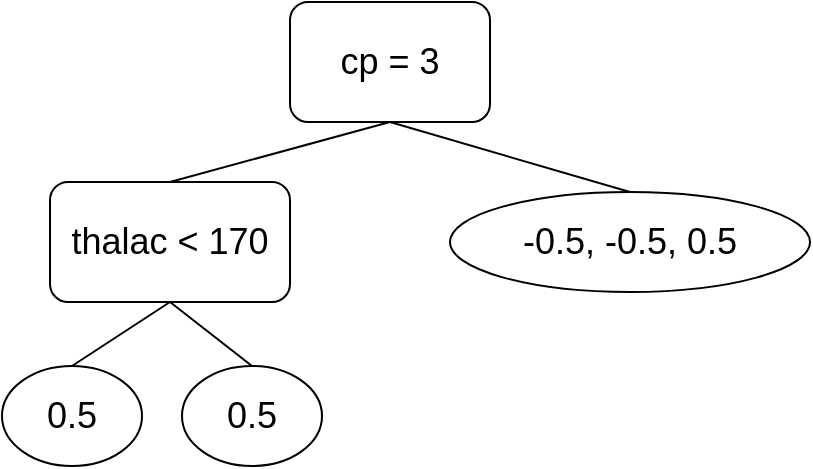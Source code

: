 <mxfile version="14.5.8" type="device"><diagram id="ssuqRXSApBUL_3BZB6vs" name="Page-1"><mxGraphModel dx="780" dy="435" grid="1" gridSize="10" guides="1" tooltips="1" connect="1" arrows="1" fold="1" page="1" pageScale="1" pageWidth="850" pageHeight="1100" math="0" shadow="0"><root><mxCell id="0"/><mxCell id="1" parent="0"/><mxCell id="9CNXz5U-zGRgNOhW7VNs-1" value="&lt;font style=&quot;font-size: 18px&quot;&gt;cp = 3&lt;/font&gt;" style="rounded=1;whiteSpace=wrap;html=1;" vertex="1" parent="1"><mxGeometry x="280" y="225" width="100" height="60" as="geometry"/></mxCell><mxCell id="9CNXz5U-zGRgNOhW7VNs-2" value="&lt;font style=&quot;font-size: 18px&quot;&gt;thalac &amp;lt; 170&lt;/font&gt;" style="rounded=1;whiteSpace=wrap;html=1;" vertex="1" parent="1"><mxGeometry x="160" y="315" width="120" height="60" as="geometry"/></mxCell><mxCell id="9CNXz5U-zGRgNOhW7VNs-3" value="&lt;font style=&quot;font-size: 18px&quot;&gt;-0.5, -0.5, 0.5&lt;/font&gt;" style="ellipse;whiteSpace=wrap;html=1;" vertex="1" parent="1"><mxGeometry x="360" y="320" width="180" height="50" as="geometry"/></mxCell><mxCell id="9CNXz5U-zGRgNOhW7VNs-4" value="&lt;font style=&quot;font-size: 18px&quot;&gt;0.5&lt;/font&gt;" style="ellipse;whiteSpace=wrap;html=1;" vertex="1" parent="1"><mxGeometry x="136" y="407" width="70" height="50" as="geometry"/></mxCell><mxCell id="9CNXz5U-zGRgNOhW7VNs-5" value="&lt;font style=&quot;font-size: 18px&quot;&gt;0.5&lt;/font&gt;" style="ellipse;whiteSpace=wrap;html=1;" vertex="1" parent="1"><mxGeometry x="226" y="407" width="70" height="50" as="geometry"/></mxCell><mxCell id="9CNXz5U-zGRgNOhW7VNs-6" value="" style="endArrow=none;html=1;exitX=0.5;exitY=0;exitDx=0;exitDy=0;entryX=0.5;entryY=1;entryDx=0;entryDy=0;" edge="1" parent="1" source="9CNXz5U-zGRgNOhW7VNs-2" target="9CNXz5U-zGRgNOhW7VNs-1"><mxGeometry width="50" height="50" relative="1" as="geometry"><mxPoint x="390" y="370" as="sourcePoint"/><mxPoint x="440" y="320" as="targetPoint"/></mxGeometry></mxCell><mxCell id="9CNXz5U-zGRgNOhW7VNs-7" value="" style="endArrow=none;html=1;exitX=0.5;exitY=1;exitDx=0;exitDy=0;entryX=0.5;entryY=0;entryDx=0;entryDy=0;" edge="1" parent="1" source="9CNXz5U-zGRgNOhW7VNs-1" target="9CNXz5U-zGRgNOhW7VNs-3"><mxGeometry width="50" height="50" relative="1" as="geometry"><mxPoint x="360" y="320" as="sourcePoint"/><mxPoint x="410" y="270" as="targetPoint"/></mxGeometry></mxCell><mxCell id="9CNXz5U-zGRgNOhW7VNs-8" value="" style="endArrow=none;html=1;exitX=0.5;exitY=0;exitDx=0;exitDy=0;entryX=0.5;entryY=1;entryDx=0;entryDy=0;" edge="1" parent="1" source="9CNXz5U-zGRgNOhW7VNs-4" target="9CNXz5U-zGRgNOhW7VNs-2"><mxGeometry width="50" height="50" relative="1" as="geometry"><mxPoint x="330" y="330" as="sourcePoint"/><mxPoint x="380" y="280" as="targetPoint"/></mxGeometry></mxCell><mxCell id="9CNXz5U-zGRgNOhW7VNs-9" value="" style="endArrow=none;html=1;exitX=0.5;exitY=0;exitDx=0;exitDy=0;entryX=0.5;entryY=1;entryDx=0;entryDy=0;" edge="1" parent="1" source="9CNXz5U-zGRgNOhW7VNs-5" target="9CNXz5U-zGRgNOhW7VNs-2"><mxGeometry width="50" height="50" relative="1" as="geometry"><mxPoint x="330" y="330" as="sourcePoint"/><mxPoint x="380" y="280" as="targetPoint"/></mxGeometry></mxCell></root></mxGraphModel></diagram></mxfile>